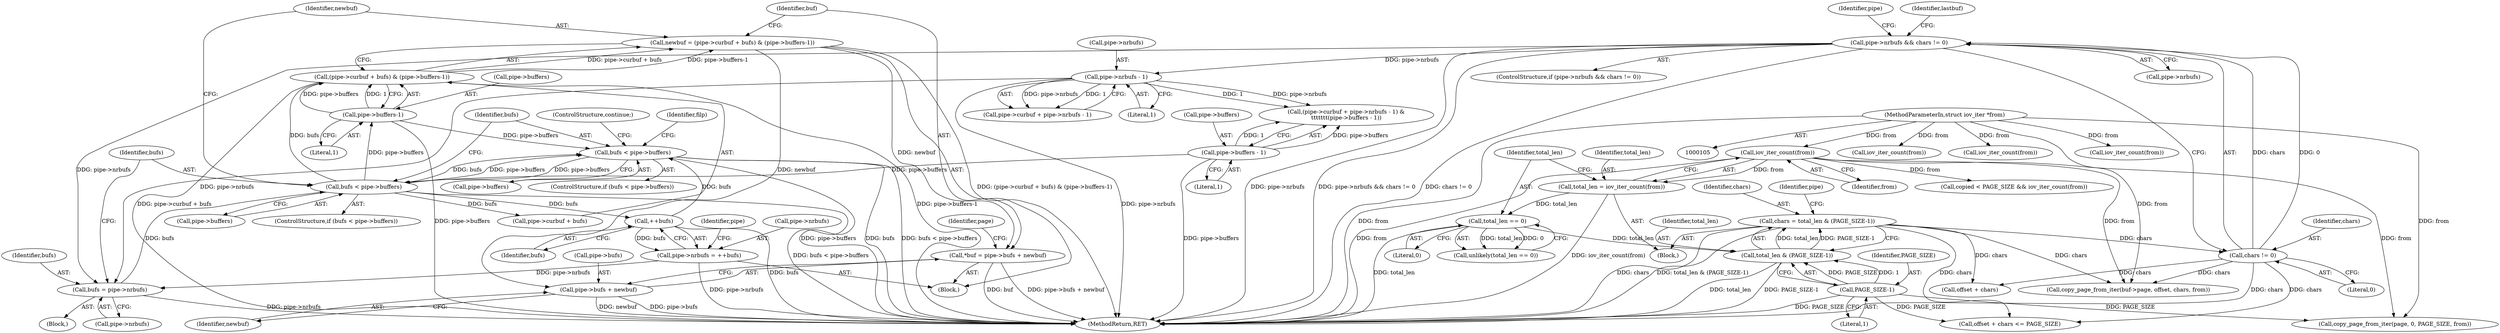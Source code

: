 digraph "0_linux_f0d1bec9d58d4c038d0ac958c9af82be6eb18045_1@integer" {
"1000307" [label="(Call,newbuf = (pipe->curbuf + bufs) & (pipe->buffers-1))"];
"1000309" [label="(Call,(pipe->curbuf + bufs) & (pipe->buffers-1))"];
"1000300" [label="(Call,bufs < pipe->buffers)"];
"1000294" [label="(Call,bufs = pipe->nrbufs)"];
"1000427" [label="(Call,pipe->nrbufs = ++bufs)"];
"1000431" [label="(Call,++bufs)"];
"1000167" [label="(Call,pipe->nrbufs && chars != 0)"];
"1000171" [label="(Call,chars != 0)"];
"1000159" [label="(Call,chars = total_len & (PAGE_SIZE-1))"];
"1000161" [label="(Call,total_len & (PAGE_SIZE-1))"];
"1000137" [label="(Call,total_len == 0)"];
"1000130" [label="(Call,total_len = iov_iter_count(from))"];
"1000132" [label="(Call,iov_iter_count(from))"];
"1000107" [label="(MethodParameterIn,struct iov_iter *from)"];
"1000163" [label="(Call,PAGE_SIZE-1)"];
"1000183" [label="(Call,pipe->nrbufs - 1)"];
"1000188" [label="(Call,pipe->buffers - 1)"];
"1000444" [label="(Call,bufs < pipe->buffers)"];
"1000315" [label="(Call,pipe->buffers-1)"];
"1000321" [label="(Call,*buf = pipe->bufs + newbuf)"];
"1000323" [label="(Call,pipe->bufs + newbuf)"];
"1000270" [label="(Call,iov_iter_count(from))"];
"1000169" [label="(Identifier,pipe)"];
"1000137" [label="(Call,total_len == 0)"];
"1000166" [label="(ControlStructure,if (pipe->nrbufs && chars != 0))"];
"1000160" [label="(Identifier,chars)"];
"1000136" [label="(Call,unlikely(total_len == 0))"];
"1000184" [label="(Call,pipe->nrbufs)"];
"1000179" [label="(Call,pipe->curbuf + pipe->nrbufs - 1)"];
"1000167" [label="(Call,pipe->nrbufs && chars != 0)"];
"1000279" [label="(Identifier,pipe)"];
"1000172" [label="(Identifier,chars)"];
"1000443" [label="(ControlStructure,if (bufs < pipe->buffers))"];
"1000239" [label="(Call,copy_page_from_iter(buf->page, offset, chars, from))"];
"1000274" [label="(Block,)"];
"1000315" [label="(Call,pipe->buffers-1)"];
"1000323" [label="(Call,pipe->bufs + newbuf)"];
"1000133" [label="(Identifier,from)"];
"1000107" [label="(MethodParameterIn,struct iov_iter *from)"];
"1000165" [label="(Literal,1)"];
"1000309" [label="(Call,(pipe->curbuf + bufs) & (pipe->buffers-1))"];
"1000178" [label="(Call,(pipe->curbuf + pipe->nrbufs - 1) &\n\t\t\t\t\t\t\t(pipe->buffers - 1))"];
"1000316" [label="(Call,pipe->buffers)"];
"1000161" [label="(Call,total_len & (PAGE_SIZE-1))"];
"1000368" [label="(Call,copied < PAGE_SIZE && iov_iter_count(from))"];
"1000431" [label="(Call,++bufs)"];
"1000322" [label="(Identifier,buf)"];
"1000449" [label="(ControlStructure,continue;)"];
"1000132" [label="(Call,iov_iter_count(from))"];
"1000446" [label="(Call,pipe->buffers)"];
"1000308" [label="(Identifier,newbuf)"];
"1000177" [label="(Identifier,lastbuf)"];
"1000188" [label="(Call,pipe->buffers - 1)"];
"1000296" [label="(Call,pipe->nrbufs)"];
"1000189" [label="(Call,pipe->buffers)"];
"1000307" [label="(Call,newbuf = (pipe->curbuf + bufs) & (pipe->buffers-1))"];
"1000305" [label="(Block,)"];
"1000295" [label="(Identifier,bufs)"];
"1000187" [label="(Literal,1)"];
"1000131" [label="(Identifier,total_len)"];
"1000432" [label="(Identifier,bufs)"];
"1000164" [label="(Identifier,PAGE_SIZE)"];
"1000163" [label="(Call,PAGE_SIZE-1)"];
"1000310" [label="(Call,pipe->curbuf + bufs)"];
"1000361" [label="(Call,copy_page_from_iter(page, 0, PAGE_SIZE, from))"];
"1000159" [label="(Call,chars = total_len & (PAGE_SIZE-1))"];
"1000327" [label="(Identifier,newbuf)"];
"1000301" [label="(Identifier,bufs)"];
"1000302" [label="(Call,pipe->buffers)"];
"1000173" [label="(Literal,0)"];
"1000192" [label="(Literal,1)"];
"1000444" [label="(Call,bufs < pipe->buffers)"];
"1000427" [label="(Call,pipe->nrbufs = ++bufs)"];
"1000372" [label="(Call,iov_iter_count(from))"];
"1000108" [label="(Block,)"];
"1000440" [label="(Call,iov_iter_count(from))"];
"1000222" [label="(Call,offset + chars <= PAGE_SIZE)"];
"1000139" [label="(Literal,0)"];
"1000168" [label="(Call,pipe->nrbufs)"];
"1000557" [label="(MethodReturn,RET)"];
"1000435" [label="(Identifier,pipe)"];
"1000183" [label="(Call,pipe->nrbufs - 1)"];
"1000171" [label="(Call,chars != 0)"];
"1000223" [label="(Call,offset + chars)"];
"1000162" [label="(Identifier,total_len)"];
"1000445" [label="(Identifier,bufs)"];
"1000138" [label="(Identifier,total_len)"];
"1000319" [label="(Literal,1)"];
"1000330" [label="(Identifier,page)"];
"1000300" [label="(Call,bufs < pipe->buffers)"];
"1000299" [label="(ControlStructure,if (bufs < pipe->buffers))"];
"1000294" [label="(Call,bufs = pipe->nrbufs)"];
"1000321" [label="(Call,*buf = pipe->bufs + newbuf)"];
"1000428" [label="(Call,pipe->nrbufs)"];
"1000130" [label="(Call,total_len = iov_iter_count(from))"];
"1000324" [label="(Call,pipe->bufs)"];
"1000453" [label="(Identifier,filp)"];
"1000307" -> "1000305"  [label="AST: "];
"1000307" -> "1000309"  [label="CFG: "];
"1000308" -> "1000307"  [label="AST: "];
"1000309" -> "1000307"  [label="AST: "];
"1000322" -> "1000307"  [label="CFG: "];
"1000307" -> "1000557"  [label="DDG: (pipe->curbuf + bufs) & (pipe->buffers-1)"];
"1000309" -> "1000307"  [label="DDG: pipe->curbuf + bufs"];
"1000309" -> "1000307"  [label="DDG: pipe->buffers-1"];
"1000307" -> "1000321"  [label="DDG: newbuf"];
"1000307" -> "1000323"  [label="DDG: newbuf"];
"1000309" -> "1000315"  [label="CFG: "];
"1000310" -> "1000309"  [label="AST: "];
"1000315" -> "1000309"  [label="AST: "];
"1000309" -> "1000557"  [label="DDG: pipe->curbuf + bufs"];
"1000309" -> "1000557"  [label="DDG: pipe->buffers-1"];
"1000300" -> "1000309"  [label="DDG: bufs"];
"1000315" -> "1000309"  [label="DDG: pipe->buffers"];
"1000315" -> "1000309"  [label="DDG: 1"];
"1000300" -> "1000299"  [label="AST: "];
"1000300" -> "1000302"  [label="CFG: "];
"1000301" -> "1000300"  [label="AST: "];
"1000302" -> "1000300"  [label="AST: "];
"1000308" -> "1000300"  [label="CFG: "];
"1000445" -> "1000300"  [label="CFG: "];
"1000300" -> "1000557"  [label="DDG: bufs < pipe->buffers"];
"1000294" -> "1000300"  [label="DDG: bufs"];
"1000188" -> "1000300"  [label="DDG: pipe->buffers"];
"1000444" -> "1000300"  [label="DDG: pipe->buffers"];
"1000300" -> "1000310"  [label="DDG: bufs"];
"1000300" -> "1000315"  [label="DDG: pipe->buffers"];
"1000300" -> "1000431"  [label="DDG: bufs"];
"1000300" -> "1000444"  [label="DDG: bufs"];
"1000300" -> "1000444"  [label="DDG: pipe->buffers"];
"1000294" -> "1000274"  [label="AST: "];
"1000294" -> "1000296"  [label="CFG: "];
"1000295" -> "1000294"  [label="AST: "];
"1000296" -> "1000294"  [label="AST: "];
"1000301" -> "1000294"  [label="CFG: "];
"1000294" -> "1000557"  [label="DDG: pipe->nrbufs"];
"1000427" -> "1000294"  [label="DDG: pipe->nrbufs"];
"1000167" -> "1000294"  [label="DDG: pipe->nrbufs"];
"1000183" -> "1000294"  [label="DDG: pipe->nrbufs"];
"1000427" -> "1000305"  [label="AST: "];
"1000427" -> "1000431"  [label="CFG: "];
"1000428" -> "1000427"  [label="AST: "];
"1000431" -> "1000427"  [label="AST: "];
"1000435" -> "1000427"  [label="CFG: "];
"1000427" -> "1000557"  [label="DDG: pipe->nrbufs"];
"1000431" -> "1000427"  [label="DDG: bufs"];
"1000431" -> "1000432"  [label="CFG: "];
"1000432" -> "1000431"  [label="AST: "];
"1000431" -> "1000557"  [label="DDG: bufs"];
"1000431" -> "1000444"  [label="DDG: bufs"];
"1000167" -> "1000166"  [label="AST: "];
"1000167" -> "1000168"  [label="CFG: "];
"1000167" -> "1000171"  [label="CFG: "];
"1000168" -> "1000167"  [label="AST: "];
"1000171" -> "1000167"  [label="AST: "];
"1000177" -> "1000167"  [label="CFG: "];
"1000279" -> "1000167"  [label="CFG: "];
"1000167" -> "1000557"  [label="DDG: pipe->nrbufs"];
"1000167" -> "1000557"  [label="DDG: pipe->nrbufs && chars != 0"];
"1000167" -> "1000557"  [label="DDG: chars != 0"];
"1000171" -> "1000167"  [label="DDG: chars"];
"1000171" -> "1000167"  [label="DDG: 0"];
"1000167" -> "1000183"  [label="DDG: pipe->nrbufs"];
"1000171" -> "1000173"  [label="CFG: "];
"1000172" -> "1000171"  [label="AST: "];
"1000173" -> "1000171"  [label="AST: "];
"1000171" -> "1000557"  [label="DDG: chars"];
"1000159" -> "1000171"  [label="DDG: chars"];
"1000171" -> "1000222"  [label="DDG: chars"];
"1000171" -> "1000223"  [label="DDG: chars"];
"1000171" -> "1000239"  [label="DDG: chars"];
"1000159" -> "1000108"  [label="AST: "];
"1000159" -> "1000161"  [label="CFG: "];
"1000160" -> "1000159"  [label="AST: "];
"1000161" -> "1000159"  [label="AST: "];
"1000169" -> "1000159"  [label="CFG: "];
"1000159" -> "1000557"  [label="DDG: chars"];
"1000159" -> "1000557"  [label="DDG: total_len & (PAGE_SIZE-1)"];
"1000161" -> "1000159"  [label="DDG: total_len"];
"1000161" -> "1000159"  [label="DDG: PAGE_SIZE-1"];
"1000159" -> "1000222"  [label="DDG: chars"];
"1000159" -> "1000223"  [label="DDG: chars"];
"1000159" -> "1000239"  [label="DDG: chars"];
"1000161" -> "1000163"  [label="CFG: "];
"1000162" -> "1000161"  [label="AST: "];
"1000163" -> "1000161"  [label="AST: "];
"1000161" -> "1000557"  [label="DDG: PAGE_SIZE-1"];
"1000161" -> "1000557"  [label="DDG: total_len"];
"1000137" -> "1000161"  [label="DDG: total_len"];
"1000163" -> "1000161"  [label="DDG: PAGE_SIZE"];
"1000163" -> "1000161"  [label="DDG: 1"];
"1000137" -> "1000136"  [label="AST: "];
"1000137" -> "1000139"  [label="CFG: "];
"1000138" -> "1000137"  [label="AST: "];
"1000139" -> "1000137"  [label="AST: "];
"1000136" -> "1000137"  [label="CFG: "];
"1000137" -> "1000557"  [label="DDG: total_len"];
"1000137" -> "1000136"  [label="DDG: total_len"];
"1000137" -> "1000136"  [label="DDG: 0"];
"1000130" -> "1000137"  [label="DDG: total_len"];
"1000130" -> "1000108"  [label="AST: "];
"1000130" -> "1000132"  [label="CFG: "];
"1000131" -> "1000130"  [label="AST: "];
"1000132" -> "1000130"  [label="AST: "];
"1000138" -> "1000130"  [label="CFG: "];
"1000130" -> "1000557"  [label="DDG: iov_iter_count(from)"];
"1000132" -> "1000130"  [label="DDG: from"];
"1000132" -> "1000133"  [label="CFG: "];
"1000133" -> "1000132"  [label="AST: "];
"1000132" -> "1000557"  [label="DDG: from"];
"1000107" -> "1000132"  [label="DDG: from"];
"1000132" -> "1000239"  [label="DDG: from"];
"1000132" -> "1000361"  [label="DDG: from"];
"1000132" -> "1000368"  [label="DDG: from"];
"1000107" -> "1000105"  [label="AST: "];
"1000107" -> "1000557"  [label="DDG: from"];
"1000107" -> "1000239"  [label="DDG: from"];
"1000107" -> "1000270"  [label="DDG: from"];
"1000107" -> "1000361"  [label="DDG: from"];
"1000107" -> "1000372"  [label="DDG: from"];
"1000107" -> "1000440"  [label="DDG: from"];
"1000163" -> "1000165"  [label="CFG: "];
"1000164" -> "1000163"  [label="AST: "];
"1000165" -> "1000163"  [label="AST: "];
"1000163" -> "1000557"  [label="DDG: PAGE_SIZE"];
"1000163" -> "1000222"  [label="DDG: PAGE_SIZE"];
"1000163" -> "1000361"  [label="DDG: PAGE_SIZE"];
"1000183" -> "1000179"  [label="AST: "];
"1000183" -> "1000187"  [label="CFG: "];
"1000184" -> "1000183"  [label="AST: "];
"1000187" -> "1000183"  [label="AST: "];
"1000179" -> "1000183"  [label="CFG: "];
"1000183" -> "1000557"  [label="DDG: pipe->nrbufs"];
"1000183" -> "1000178"  [label="DDG: pipe->nrbufs"];
"1000183" -> "1000178"  [label="DDG: 1"];
"1000183" -> "1000179"  [label="DDG: pipe->nrbufs"];
"1000183" -> "1000179"  [label="DDG: 1"];
"1000188" -> "1000178"  [label="AST: "];
"1000188" -> "1000192"  [label="CFG: "];
"1000189" -> "1000188"  [label="AST: "];
"1000192" -> "1000188"  [label="AST: "];
"1000178" -> "1000188"  [label="CFG: "];
"1000188" -> "1000557"  [label="DDG: pipe->buffers"];
"1000188" -> "1000178"  [label="DDG: pipe->buffers"];
"1000188" -> "1000178"  [label="DDG: 1"];
"1000444" -> "1000443"  [label="AST: "];
"1000444" -> "1000446"  [label="CFG: "];
"1000445" -> "1000444"  [label="AST: "];
"1000446" -> "1000444"  [label="AST: "];
"1000449" -> "1000444"  [label="CFG: "];
"1000453" -> "1000444"  [label="CFG: "];
"1000444" -> "1000557"  [label="DDG: pipe->buffers"];
"1000444" -> "1000557"  [label="DDG: bufs"];
"1000444" -> "1000557"  [label="DDG: bufs < pipe->buffers"];
"1000315" -> "1000444"  [label="DDG: pipe->buffers"];
"1000315" -> "1000319"  [label="CFG: "];
"1000316" -> "1000315"  [label="AST: "];
"1000319" -> "1000315"  [label="AST: "];
"1000315" -> "1000557"  [label="DDG: pipe->buffers"];
"1000321" -> "1000305"  [label="AST: "];
"1000321" -> "1000323"  [label="CFG: "];
"1000322" -> "1000321"  [label="AST: "];
"1000323" -> "1000321"  [label="AST: "];
"1000330" -> "1000321"  [label="CFG: "];
"1000321" -> "1000557"  [label="DDG: buf"];
"1000321" -> "1000557"  [label="DDG: pipe->bufs + newbuf"];
"1000323" -> "1000327"  [label="CFG: "];
"1000324" -> "1000323"  [label="AST: "];
"1000327" -> "1000323"  [label="AST: "];
"1000323" -> "1000557"  [label="DDG: pipe->bufs"];
"1000323" -> "1000557"  [label="DDG: newbuf"];
}
